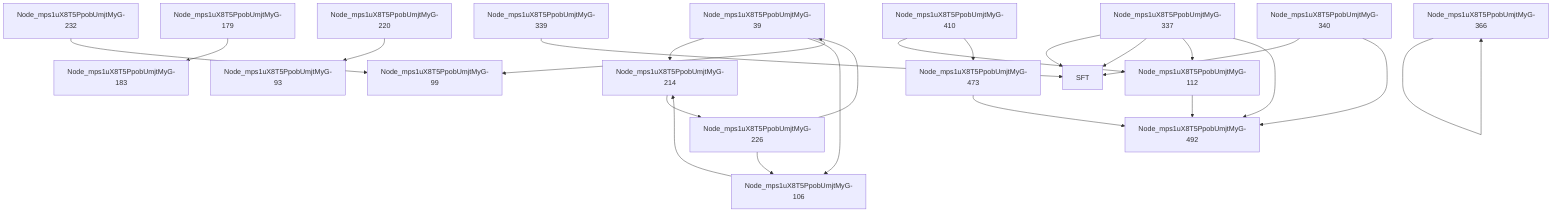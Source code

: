 graph TD
    Node_mps1uX8T5PpobUmjtMyG-39 --> Node_mps1uX8T5PpobUmjtMyG-214
    Node_mps1uX8T5PpobUmjtMyG-39 --> Node_mps1uX8T5PpobUmjtMyG-106
    Node_mps1uX8T5PpobUmjtMyG-39 --> Node_mps1uX8T5PpobUmjtMyG-99
    Node_mps1uX8T5PpobUmjtMyG-214 --> Node_mps1uX8T5PpobUmjtMyG-226
    Node_mps1uX8T5PpobUmjtMyG-179 --> Node_mps1uX8T5PpobUmjtMyG-183
    Node_mps1uX8T5PpobUmjtMyG-232 --> Node_mps1uX8T5PpobUmjtMyG-99
    Node_mps1uX8T5PpobUmjtMyG-220 --> Node_mps1uX8T5PpobUmjtMyG-93
    Node_mps1uX8T5PpobUmjtMyG-226 --> Node_mps1uX8T5PpobUmjtMyG-106
    Node_mps1uX8T5PpobUmjtMyG-226 --> Node_mps1uX8T5PpobUmjtMyG-39
    Node_mps1uX8T5PpobUmjtMyG-106 --> Node_mps1uX8T5PpobUmjtMyG-214
    Node_mps1uX8T5PpobUmjtMyG-366 --> Node_mps1uX8T5PpobUmjtMyG-366
    Node_mps1uX8T5PpobUmjtMyG-366 --> Node_mps1uX8T5PpobUmjtMyG-366
    Node_mps1uX8T5PpobUmjtMyG-366 --> Node_mps1uX8T5PpobUmjtMyG-366
    Node_mps1uX8T5PpobUmjtMyG-366 --> Node_mps1uX8T5PpobUmjtMyG-366
    Node_mps1uX8T5PpobUmjtMyG-410 --> Node_mps1uX8T5PpobUmjtMyG-112
    Node_mps1uX8T5PpobUmjtMyG-473 --> Node_mps1uX8T5PpobUmjtMyG-492
    Node_mps1uX8T5PpobUmjtMyG-410 --> Node_mps1uX8T5PpobUmjtMyG-473
    Node_mps1uX8T5PpobUmjtMyG-337 --> SFT
    Node_mps1uX8T5PpobUmjtMyG-339 --> SFT
    Node_mps1uX8T5PpobUmjtMyG-337 --> SFT
    Node_mps1uX8T5PpobUmjtMyG-337 --> Node_mps1uX8T5PpobUmjtMyG-112
    Node_mps1uX8T5PpobUmjtMyG-337 --> Node_mps1uX8T5PpobUmjtMyG-492
    Node_mps1uX8T5PpobUmjtMyG-340 --> SFT
    Node_mps1uX8T5PpobUmjtMyG-340 --> Node_mps1uX8T5PpobUmjtMyG-492
    Node_mps1uX8T5PpobUmjtMyG-112 --> Node_mps1uX8T5PpobUmjtMyG-492